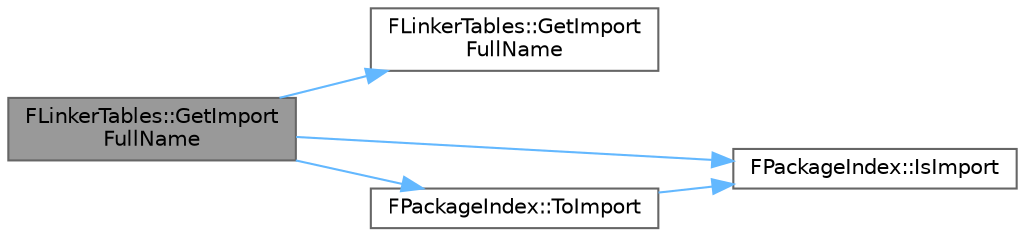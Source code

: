 digraph "FLinkerTables::GetImportFullName"
{
 // INTERACTIVE_SVG=YES
 // LATEX_PDF_SIZE
  bgcolor="transparent";
  edge [fontname=Helvetica,fontsize=10,labelfontname=Helvetica,labelfontsize=10];
  node [fontname=Helvetica,fontsize=10,shape=box,height=0.2,width=0.4];
  rankdir="LR";
  Node1 [id="Node000001",label="FLinkerTables::GetImport\lFullName",height=0.2,width=0.4,color="gray40", fillcolor="grey60", style="filled", fontcolor="black",tooltip="Return the full name of the UObject represented by the specified package index."];
  Node1 -> Node2 [id="edge1_Node000001_Node000002",color="steelblue1",style="solid",tooltip=" "];
  Node2 [id="Node000002",label="FLinkerTables::GetImport\lFullName",height=0.2,width=0.4,color="grey40", fillcolor="white", style="filled",URL="$dc/dc3/classFLinkerTables.html#a427abb19dfdf0a17ae22aac6c0868554",tooltip="Return the full name of the UObject represented by the specified import."];
  Node1 -> Node3 [id="edge2_Node000001_Node000003",color="steelblue1",style="solid",tooltip=" "];
  Node3 [id="Node000003",label="FPackageIndex::IsImport",height=0.2,width=0.4,color="grey40", fillcolor="white", style="filled",URL="$d1/d10/classFPackageIndex.html#a266c4b532a1e79b050e39db88cb2aaf5",tooltip="return true if this is an index into the import map"];
  Node1 -> Node4 [id="edge3_Node000001_Node000004",color="steelblue1",style="solid",tooltip=" "];
  Node4 [id="Node000004",label="FPackageIndex::ToImport",height=0.2,width=0.4,color="grey40", fillcolor="white", style="filled",URL="$d1/d10/classFPackageIndex.html#a3d6cb178331d2d87527b947a44700335",tooltip="Check that this is an import and return the index into the import map."];
  Node4 -> Node3 [id="edge4_Node000004_Node000003",color="steelblue1",style="solid",tooltip=" "];
}
